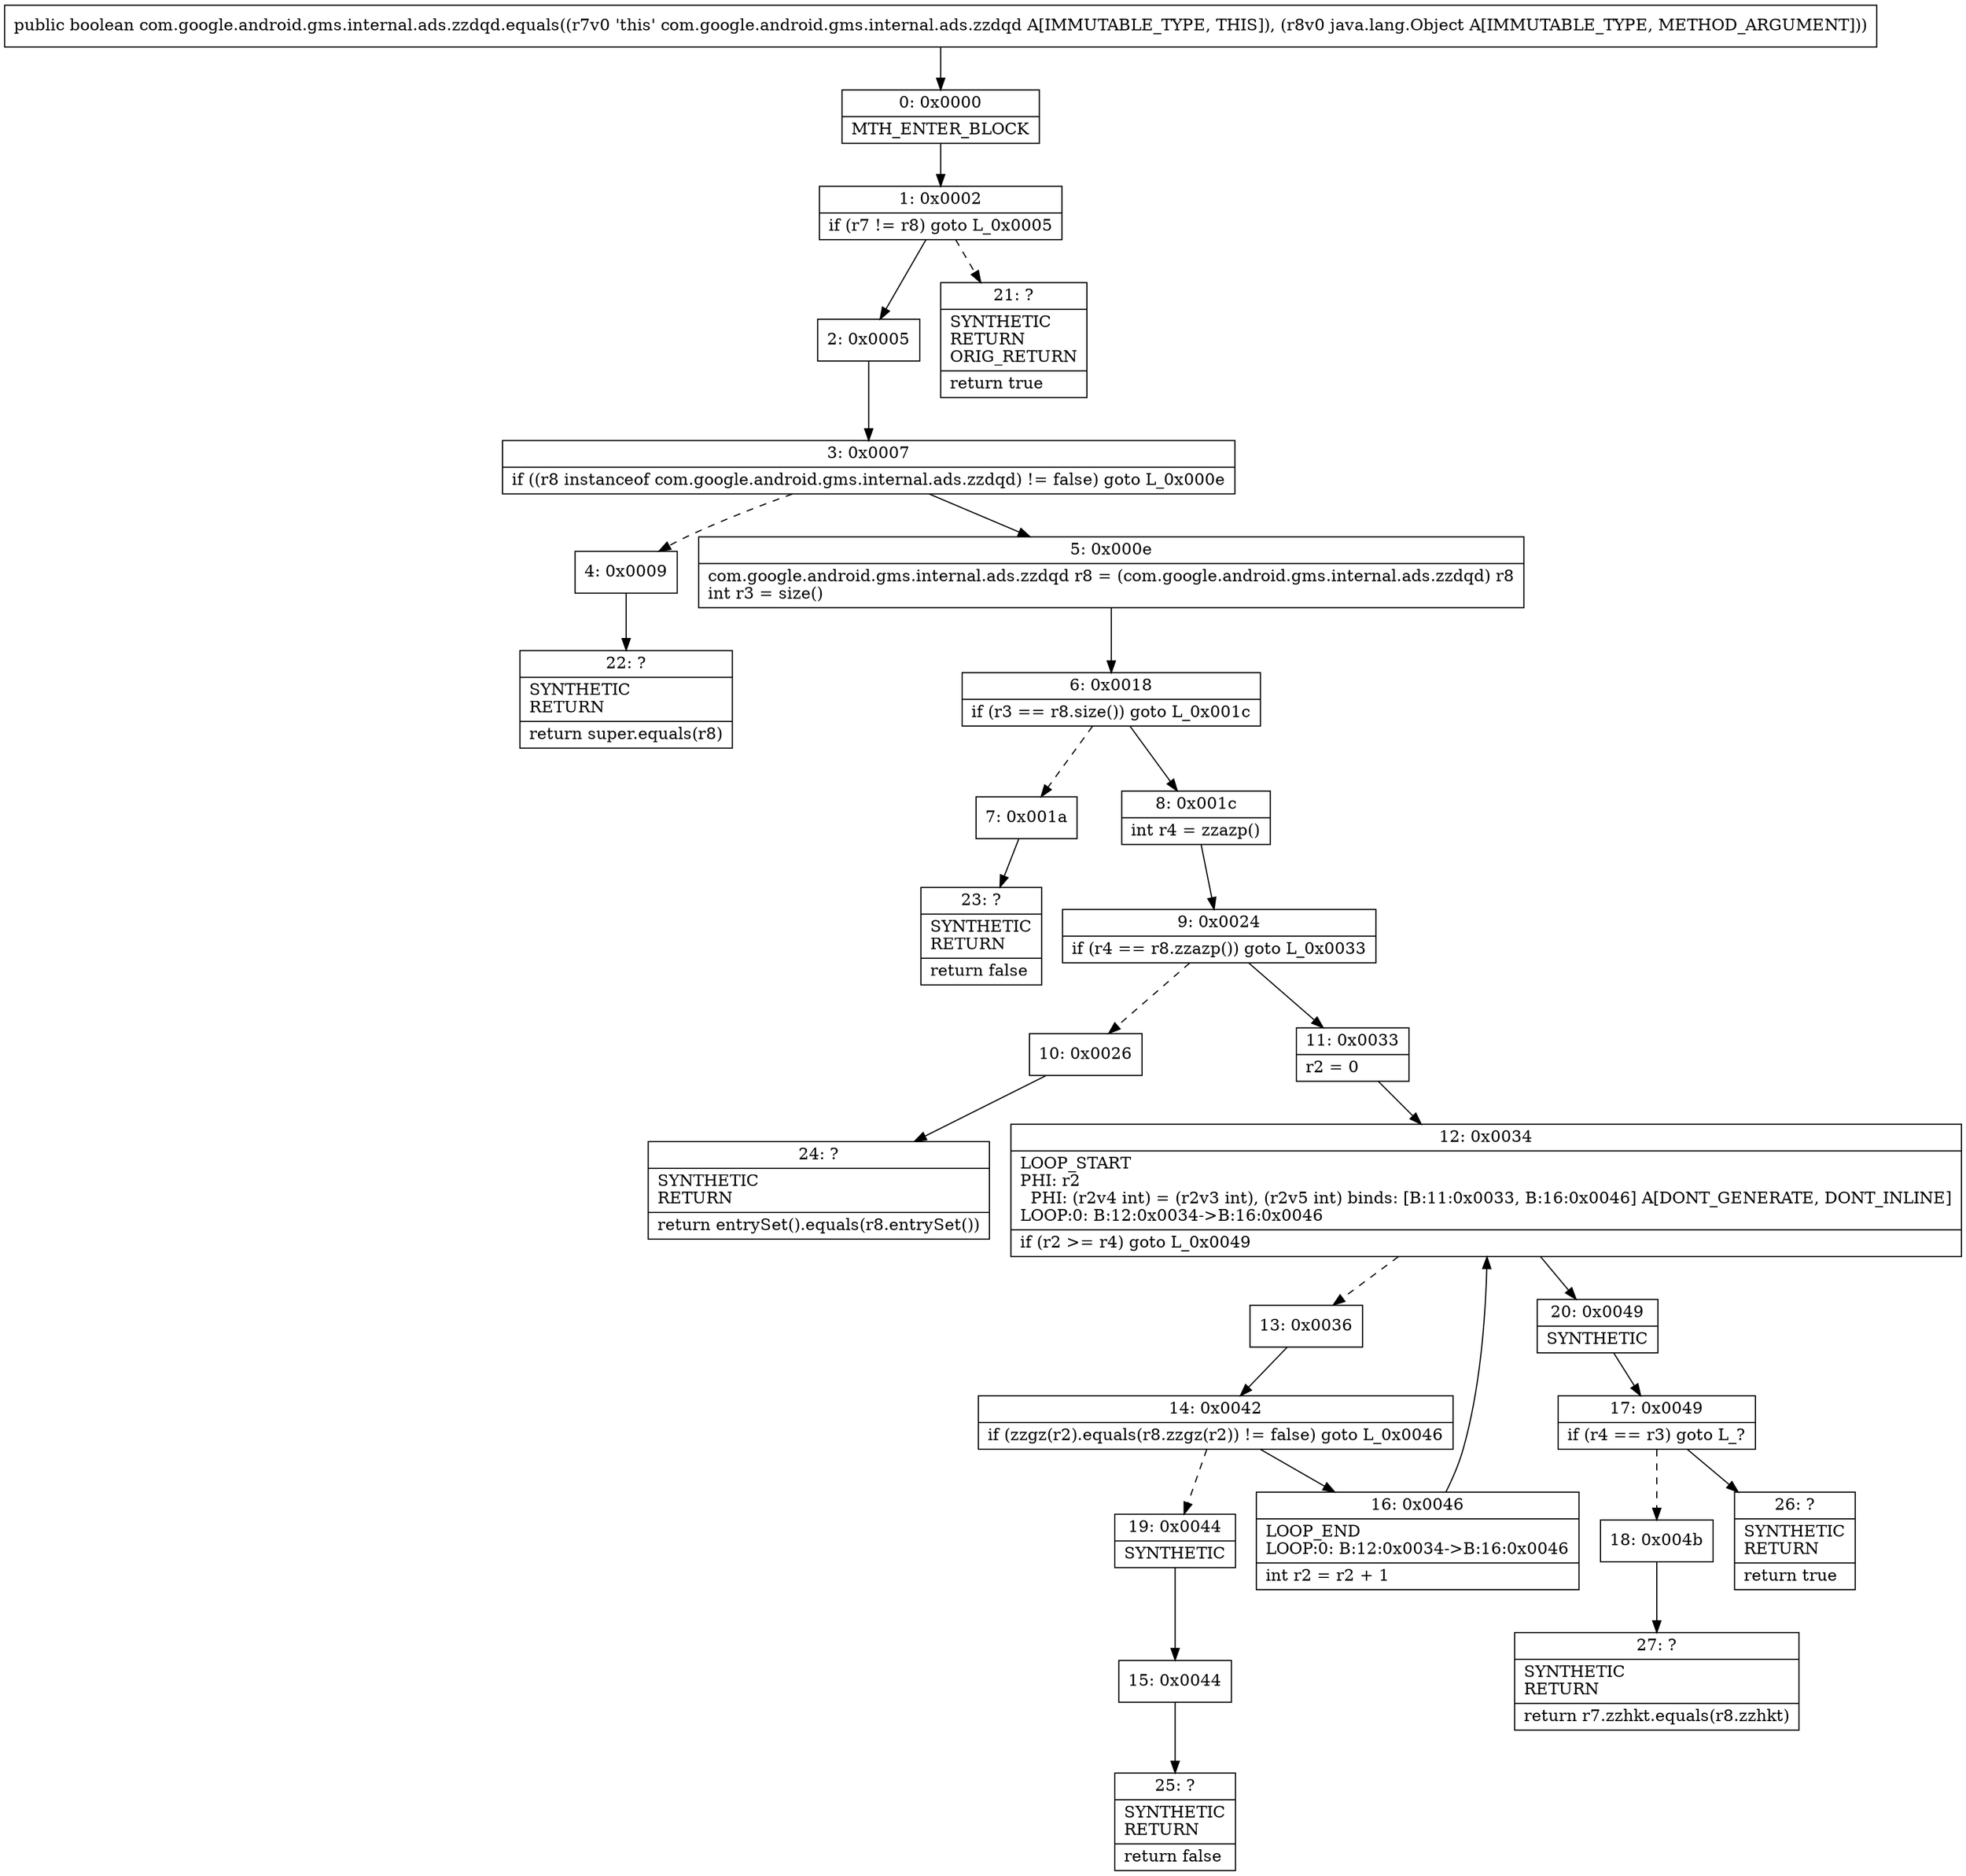 digraph "CFG forcom.google.android.gms.internal.ads.zzdqd.equals(Ljava\/lang\/Object;)Z" {
Node_0 [shape=record,label="{0\:\ 0x0000|MTH_ENTER_BLOCK\l}"];
Node_1 [shape=record,label="{1\:\ 0x0002|if (r7 != r8) goto L_0x0005\l}"];
Node_2 [shape=record,label="{2\:\ 0x0005}"];
Node_3 [shape=record,label="{3\:\ 0x0007|if ((r8 instanceof com.google.android.gms.internal.ads.zzdqd) != false) goto L_0x000e\l}"];
Node_4 [shape=record,label="{4\:\ 0x0009}"];
Node_5 [shape=record,label="{5\:\ 0x000e|com.google.android.gms.internal.ads.zzdqd r8 = (com.google.android.gms.internal.ads.zzdqd) r8\lint r3 = size()\l}"];
Node_6 [shape=record,label="{6\:\ 0x0018|if (r3 == r8.size()) goto L_0x001c\l}"];
Node_7 [shape=record,label="{7\:\ 0x001a}"];
Node_8 [shape=record,label="{8\:\ 0x001c|int r4 = zzazp()\l}"];
Node_9 [shape=record,label="{9\:\ 0x0024|if (r4 == r8.zzazp()) goto L_0x0033\l}"];
Node_10 [shape=record,label="{10\:\ 0x0026}"];
Node_11 [shape=record,label="{11\:\ 0x0033|r2 = 0\l}"];
Node_12 [shape=record,label="{12\:\ 0x0034|LOOP_START\lPHI: r2 \l  PHI: (r2v4 int) = (r2v3 int), (r2v5 int) binds: [B:11:0x0033, B:16:0x0046] A[DONT_GENERATE, DONT_INLINE]\lLOOP:0: B:12:0x0034\-\>B:16:0x0046\l|if (r2 \>= r4) goto L_0x0049\l}"];
Node_13 [shape=record,label="{13\:\ 0x0036}"];
Node_14 [shape=record,label="{14\:\ 0x0042|if (zzgz(r2).equals(r8.zzgz(r2)) != false) goto L_0x0046\l}"];
Node_15 [shape=record,label="{15\:\ 0x0044}"];
Node_16 [shape=record,label="{16\:\ 0x0046|LOOP_END\lLOOP:0: B:12:0x0034\-\>B:16:0x0046\l|int r2 = r2 + 1\l}"];
Node_17 [shape=record,label="{17\:\ 0x0049|if (r4 == r3) goto L_?\l}"];
Node_18 [shape=record,label="{18\:\ 0x004b}"];
Node_19 [shape=record,label="{19\:\ 0x0044|SYNTHETIC\l}"];
Node_20 [shape=record,label="{20\:\ 0x0049|SYNTHETIC\l}"];
Node_21 [shape=record,label="{21\:\ ?|SYNTHETIC\lRETURN\lORIG_RETURN\l|return true\l}"];
Node_22 [shape=record,label="{22\:\ ?|SYNTHETIC\lRETURN\l|return super.equals(r8)\l}"];
Node_23 [shape=record,label="{23\:\ ?|SYNTHETIC\lRETURN\l|return false\l}"];
Node_24 [shape=record,label="{24\:\ ?|SYNTHETIC\lRETURN\l|return entrySet().equals(r8.entrySet())\l}"];
Node_25 [shape=record,label="{25\:\ ?|SYNTHETIC\lRETURN\l|return false\l}"];
Node_26 [shape=record,label="{26\:\ ?|SYNTHETIC\lRETURN\l|return true\l}"];
Node_27 [shape=record,label="{27\:\ ?|SYNTHETIC\lRETURN\l|return r7.zzhkt.equals(r8.zzhkt)\l}"];
MethodNode[shape=record,label="{public boolean com.google.android.gms.internal.ads.zzdqd.equals((r7v0 'this' com.google.android.gms.internal.ads.zzdqd A[IMMUTABLE_TYPE, THIS]), (r8v0 java.lang.Object A[IMMUTABLE_TYPE, METHOD_ARGUMENT])) }"];
MethodNode -> Node_0;
Node_0 -> Node_1;
Node_1 -> Node_2;
Node_1 -> Node_21[style=dashed];
Node_2 -> Node_3;
Node_3 -> Node_4[style=dashed];
Node_3 -> Node_5;
Node_4 -> Node_22;
Node_5 -> Node_6;
Node_6 -> Node_7[style=dashed];
Node_6 -> Node_8;
Node_7 -> Node_23;
Node_8 -> Node_9;
Node_9 -> Node_10[style=dashed];
Node_9 -> Node_11;
Node_10 -> Node_24;
Node_11 -> Node_12;
Node_12 -> Node_13[style=dashed];
Node_12 -> Node_20;
Node_13 -> Node_14;
Node_14 -> Node_16;
Node_14 -> Node_19[style=dashed];
Node_15 -> Node_25;
Node_16 -> Node_12;
Node_17 -> Node_18[style=dashed];
Node_17 -> Node_26;
Node_18 -> Node_27;
Node_19 -> Node_15;
Node_20 -> Node_17;
}

